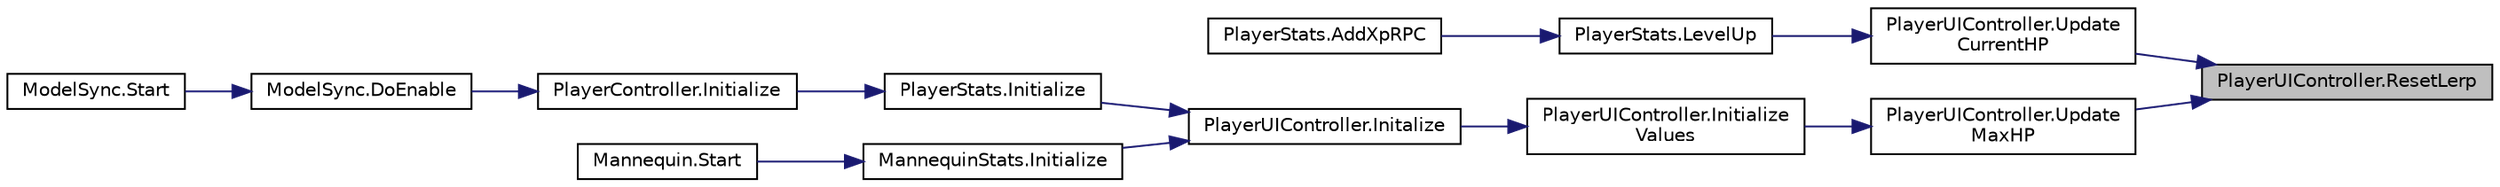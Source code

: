 digraph "PlayerUIController.ResetLerp"
{
 // INTERACTIVE_SVG=YES
 // LATEX_PDF_SIZE
  bgcolor="transparent";
  edge [fontname="Helvetica",fontsize="10",labelfontname="Helvetica",labelfontsize="10"];
  node [fontname="Helvetica",fontsize="10",shape=record];
  rankdir="RL";
  Node1 [label="PlayerUIController.ResetLerp",height=0.2,width=0.4,color="black", fillcolor="grey75", style="filled", fontcolor="black",tooltip="When you heal HP, we will reset the lerped bar"];
  Node1 -> Node2 [dir="back",color="midnightblue",fontsize="10",style="solid",fontname="Helvetica"];
  Node2 [label="PlayerUIController.Update\lCurrentHP",height=0.2,width=0.4,color="black",URL="$class_player_u_i_controller.html#aca577b724c1f3f2ed54ad1165a7842c2",tooltip="Sets the current HP value to the Image."];
  Node2 -> Node3 [dir="back",color="midnightblue",fontsize="10",style="solid",fontname="Helvetica"];
  Node3 [label="PlayerStats.LevelUp",height=0.2,width=0.4,color="black",URL="$class_player_stats.html#a75c908d1b8c5eb0b414db7ab99ceab9e",tooltip="Called whenever the player levels up."];
  Node3 -> Node4 [dir="back",color="midnightblue",fontsize="10",style="solid",fontname="Helvetica"];
  Node4 [label="PlayerStats.AddXpRPC",height=0.2,width=0.4,color="black",URL="$class_player_stats.html#af74a866a9312c345f3cd03235be2f329",tooltip=" "];
  Node1 -> Node5 [dir="back",color="midnightblue",fontsize="10",style="solid",fontname="Helvetica"];
  Node5 [label="PlayerUIController.Update\lMaxHP",height=0.2,width=0.4,color="black",URL="$class_player_u_i_controller.html#aacc9f1b78d9e1adab16f8fc2ec246dfb",tooltip=" "];
  Node5 -> Node6 [dir="back",color="midnightblue",fontsize="10",style="solid",fontname="Helvetica"];
  Node6 [label="PlayerUIController.Initialize\lValues",height=0.2,width=0.4,color="black",URL="$class_player_u_i_controller.html#aa5b61a93967fa5ce39bfd950a9e9d584",tooltip="Initializes all the values into the Image and Text."];
  Node6 -> Node7 [dir="back",color="midnightblue",fontsize="10",style="solid",fontname="Helvetica"];
  Node7 [label="PlayerUIController.Initalize",height=0.2,width=0.4,color="black",URL="$class_player_u_i_controller.html#ab6ed746dec17fdf763bc4ec1d713db7f",tooltip="Initializes all the values and colors for this Player."];
  Node7 -> Node8 [dir="back",color="midnightblue",fontsize="10",style="solid",fontname="Helvetica"];
  Node8 [label="PlayerStats.Initialize",height=0.2,width=0.4,color="black",URL="$class_player_stats.html#ae874ab5cbb490cbdcf3f5613b8bc2240",tooltip="Initialize the actual Stats of the Player."];
  Node8 -> Node9 [dir="back",color="midnightblue",fontsize="10",style="solid",fontname="Helvetica"];
  Node9 [label="PlayerController.Initialize",height=0.2,width=0.4,color="black",URL="$class_player_controller.html#a75e94e4fd555e57e55ab4b7e54024dcf",tooltip="Initialize the PlayerController."];
  Node9 -> Node10 [dir="back",color="midnightblue",fontsize="10",style="solid",fontname="Helvetica"];
  Node10 [label="ModelSync.DoEnable",height=0.2,width=0.4,color="black",URL="$class_model_sync.html#ab8359f73ae31a7f926c80ebcd7e9444a",tooltip="This starts all the initialization chain for the player."];
  Node10 -> Node11 [dir="back",color="midnightblue",fontsize="10",style="solid",fontname="Helvetica"];
  Node11 [label="ModelSync.Start",height=0.2,width=0.4,color="black",URL="$class_model_sync.html#a47be08ee3bbd2a173514e74da3dd65cb",tooltip=" "];
  Node7 -> Node12 [dir="back",color="midnightblue",fontsize="10",style="solid",fontname="Helvetica"];
  Node12 [label="MannequinStats.Initialize",height=0.2,width=0.4,color="black",URL="$class_mannequin_stats.html#a0cecf416149ad28539cb696fad4ae175",tooltip=" "];
  Node12 -> Node13 [dir="back",color="midnightblue",fontsize="10",style="solid",fontname="Helvetica"];
  Node13 [label="Mannequin.Start",height=0.2,width=0.4,color="black",URL="$class_mannequin.html#af638d1036ae3aee689fe03b43cea0df5",tooltip=" "];
}
